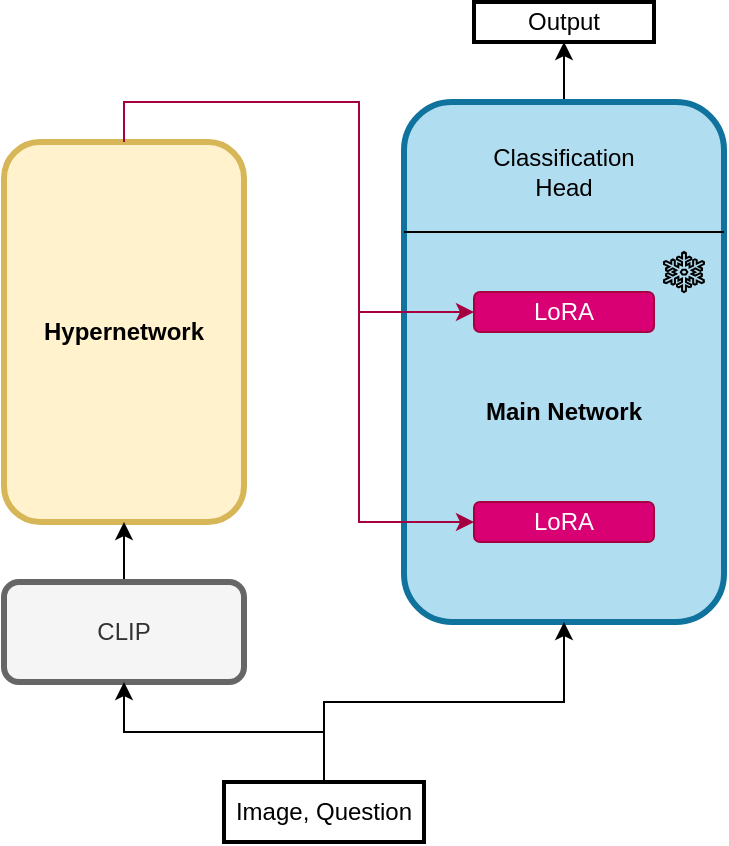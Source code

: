<mxfile version="22.0.8" type="github" pages="2">
  <diagram name="Page-1" id="CiagP_3IPxCAsvCd1tXI">
    <mxGraphModel dx="700" dy="436" grid="1" gridSize="10" guides="1" tooltips="1" connect="1" arrows="1" fold="1" page="1" pageScale="1" pageWidth="850" pageHeight="1100" math="0" shadow="0">
      <root>
        <mxCell id="0" />
        <mxCell id="1" parent="0" />
        <mxCell id="3kurFBCDrCBH7slpKizX-1" value="Hypernetwork" style="rounded=1;whiteSpace=wrap;html=1;fillColor=#fff2cc;strokeColor=#d6b656;strokeWidth=3;fontStyle=1" vertex="1" parent="1">
          <mxGeometry x="200" y="240" width="120" height="190" as="geometry" />
        </mxCell>
        <mxCell id="qLOo-_lygNQKcJDvGwiz-15" style="edgeStyle=orthogonalEdgeStyle;rounded=0;orthogonalLoop=1;jettySize=auto;html=1;entryX=0.5;entryY=1;entryDx=0;entryDy=0;" edge="1" parent="1" source="3kurFBCDrCBH7slpKizX-3" target="qLOo-_lygNQKcJDvGwiz-13">
          <mxGeometry relative="1" as="geometry" />
        </mxCell>
        <mxCell id="3kurFBCDrCBH7slpKizX-3" value="" style="rounded=1;whiteSpace=wrap;html=1;glass=0;shadow=0;fillColor=#b1ddf0;strokeColor=#10739e;strokeWidth=3;" vertex="1" parent="1">
          <mxGeometry x="400" y="220" width="160" height="260" as="geometry" />
        </mxCell>
        <mxCell id="3kurFBCDrCBH7slpKizX-6" value="" style="endArrow=none;html=1;rounded=0;entryX=1;entryY=0.25;entryDx=0;entryDy=0;exitX=0;exitY=0.25;exitDx=0;exitDy=0;" edge="1" parent="1" source="3kurFBCDrCBH7slpKizX-3" target="3kurFBCDrCBH7slpKizX-3">
          <mxGeometry width="50" height="50" relative="1" as="geometry">
            <mxPoint x="300" y="400" as="sourcePoint" />
            <mxPoint x="370" y="280" as="targetPoint" />
          </mxGeometry>
        </mxCell>
        <mxCell id="3kurFBCDrCBH7slpKizX-8" value="Classification Head" style="text;html=1;strokeColor=none;fillColor=none;align=center;verticalAlign=middle;whiteSpace=wrap;rounded=0;" vertex="1" parent="1">
          <mxGeometry x="440" y="240" width="80" height="30" as="geometry" />
        </mxCell>
        <mxCell id="3kurFBCDrCBH7slpKizX-9" value="" style="shape=mxgraph.signs.nature.snowflake;html=1;pointerEvents=1;verticalLabelPosition=bottom;verticalAlign=top;align=center;aspect=fixed;strokeWidth=1;fillColor=none;" vertex="1" parent="1">
          <mxGeometry x="530" y="295" width="20" height="20" as="geometry" />
        </mxCell>
        <mxCell id="qLOo-_lygNQKcJDvGwiz-3" value="LoRA" style="rounded=1;whiteSpace=wrap;html=1;fillColor=#d80073;fontColor=#ffffff;strokeColor=#A50040;" vertex="1" parent="1">
          <mxGeometry x="435" y="315" width="90" height="20" as="geometry" />
        </mxCell>
        <mxCell id="qLOo-_lygNQKcJDvGwiz-4" value="LoRA" style="rounded=1;whiteSpace=wrap;html=1;fillColor=#d80073;fontColor=#ffffff;strokeColor=#A50040;" vertex="1" parent="1">
          <mxGeometry x="435" y="420" width="90" height="20" as="geometry" />
        </mxCell>
        <mxCell id="qLOo-_lygNQKcJDvGwiz-5" style="rounded=0;orthogonalLoop=1;jettySize=auto;html=1;edgeStyle=orthogonalEdgeStyle;exitX=0.5;exitY=0;exitDx=0;exitDy=0;entryX=0;entryY=0.5;entryDx=0;entryDy=0;jumpStyle=none;fillColor=#d80073;strokeColor=#A50040;" edge="1" parent="1" source="3kurFBCDrCBH7slpKizX-1" target="qLOo-_lygNQKcJDvGwiz-3">
          <mxGeometry relative="1" as="geometry">
            <mxPoint x="330" y="230" as="targetPoint" />
          </mxGeometry>
        </mxCell>
        <mxCell id="qLOo-_lygNQKcJDvGwiz-7" style="rounded=0;orthogonalLoop=1;jettySize=auto;html=1;edgeStyle=orthogonalEdgeStyle;exitX=0.5;exitY=0;exitDx=0;exitDy=0;jumpStyle=none;fillColor=#d80073;strokeColor=#A50040;" edge="1" parent="1" source="3kurFBCDrCBH7slpKizX-1" target="qLOo-_lygNQKcJDvGwiz-4">
          <mxGeometry relative="1" as="geometry">
            <mxPoint x="445" y="335" as="targetPoint" />
            <mxPoint x="200" y="260" as="sourcePoint" />
          </mxGeometry>
        </mxCell>
        <mxCell id="qLOo-_lygNQKcJDvGwiz-12" style="edgeStyle=orthogonalEdgeStyle;rounded=0;orthogonalLoop=1;jettySize=auto;html=1;entryX=0.5;entryY=1;entryDx=0;entryDy=0;" edge="1" parent="1" source="qLOo-_lygNQKcJDvGwiz-8" target="3kurFBCDrCBH7slpKizX-1">
          <mxGeometry relative="1" as="geometry" />
        </mxCell>
        <mxCell id="qLOo-_lygNQKcJDvGwiz-8" value="CLIP" style="rounded=1;whiteSpace=wrap;html=1;fillColor=#f5f5f5;fontColor=#333333;strokeColor=#666666;strokeWidth=3;" vertex="1" parent="1">
          <mxGeometry x="200" y="460" width="120" height="50" as="geometry" />
        </mxCell>
        <mxCell id="qLOo-_lygNQKcJDvGwiz-10" style="edgeStyle=orthogonalEdgeStyle;rounded=0;orthogonalLoop=1;jettySize=auto;html=1;entryX=0.5;entryY=1;entryDx=0;entryDy=0;" edge="1" parent="1" source="qLOo-_lygNQKcJDvGwiz-9" target="qLOo-_lygNQKcJDvGwiz-8">
          <mxGeometry relative="1" as="geometry" />
        </mxCell>
        <mxCell id="qLOo-_lygNQKcJDvGwiz-11" style="edgeStyle=orthogonalEdgeStyle;rounded=0;orthogonalLoop=1;jettySize=auto;html=1;entryX=0.5;entryY=1;entryDx=0;entryDy=0;" edge="1" parent="1" source="qLOo-_lygNQKcJDvGwiz-9" target="3kurFBCDrCBH7slpKizX-3">
          <mxGeometry relative="1" as="geometry" />
        </mxCell>
        <mxCell id="qLOo-_lygNQKcJDvGwiz-9" value="Image, Question" style="rounded=0;whiteSpace=wrap;html=1;strokeWidth=2;" vertex="1" parent="1">
          <mxGeometry x="310" y="560" width="100" height="30" as="geometry" />
        </mxCell>
        <mxCell id="qLOo-_lygNQKcJDvGwiz-13" value="&lt;div&gt;Output&lt;/div&gt;" style="rounded=0;whiteSpace=wrap;html=1;strokeWidth=2;" vertex="1" parent="1">
          <mxGeometry x="435" y="170" width="90" height="20" as="geometry" />
        </mxCell>
        <mxCell id="qLOo-_lygNQKcJDvGwiz-17" value="Main Network" style="text;html=1;strokeColor=none;fillColor=none;align=center;verticalAlign=middle;whiteSpace=wrap;rounded=0;fontStyle=1" vertex="1" parent="1">
          <mxGeometry x="435" y="360" width="90" height="30" as="geometry" />
        </mxCell>
      </root>
    </mxGraphModel>
  </diagram>
  <diagram id="pVIEWDAfZki4YfPJcNn7" name="Page-2">
    <mxGraphModel dx="724" dy="451" grid="1" gridSize="10" guides="1" tooltips="1" connect="1" arrows="1" fold="1" page="1" pageScale="1" pageWidth="850" pageHeight="1100" math="0" shadow="0">
      <root>
        <mxCell id="0" />
        <mxCell id="1" parent="0" />
        <mxCell id="1ir_3ZBzhJ6JxsmkdJod-1" value="Hypernetwork" style="rounded=1;whiteSpace=wrap;html=1;fillColor=#fff2cc;strokeColor=#d6b656;strokeWidth=3;fontStyle=1" vertex="1" parent="1">
          <mxGeometry x="120" y="560" width="160" height="70" as="geometry" />
        </mxCell>
        <mxCell id="1ir_3ZBzhJ6JxsmkdJod-3" value="CLIP" style="rounded=1;whiteSpace=wrap;html=1;fillColor=#f5f5f5;fontColor=#333333;strokeColor=#666666;strokeWidth=3;" vertex="1" parent="1">
          <mxGeometry x="140" y="410" width="120" height="50" as="geometry" />
        </mxCell>
      </root>
    </mxGraphModel>
  </diagram>
</mxfile>
